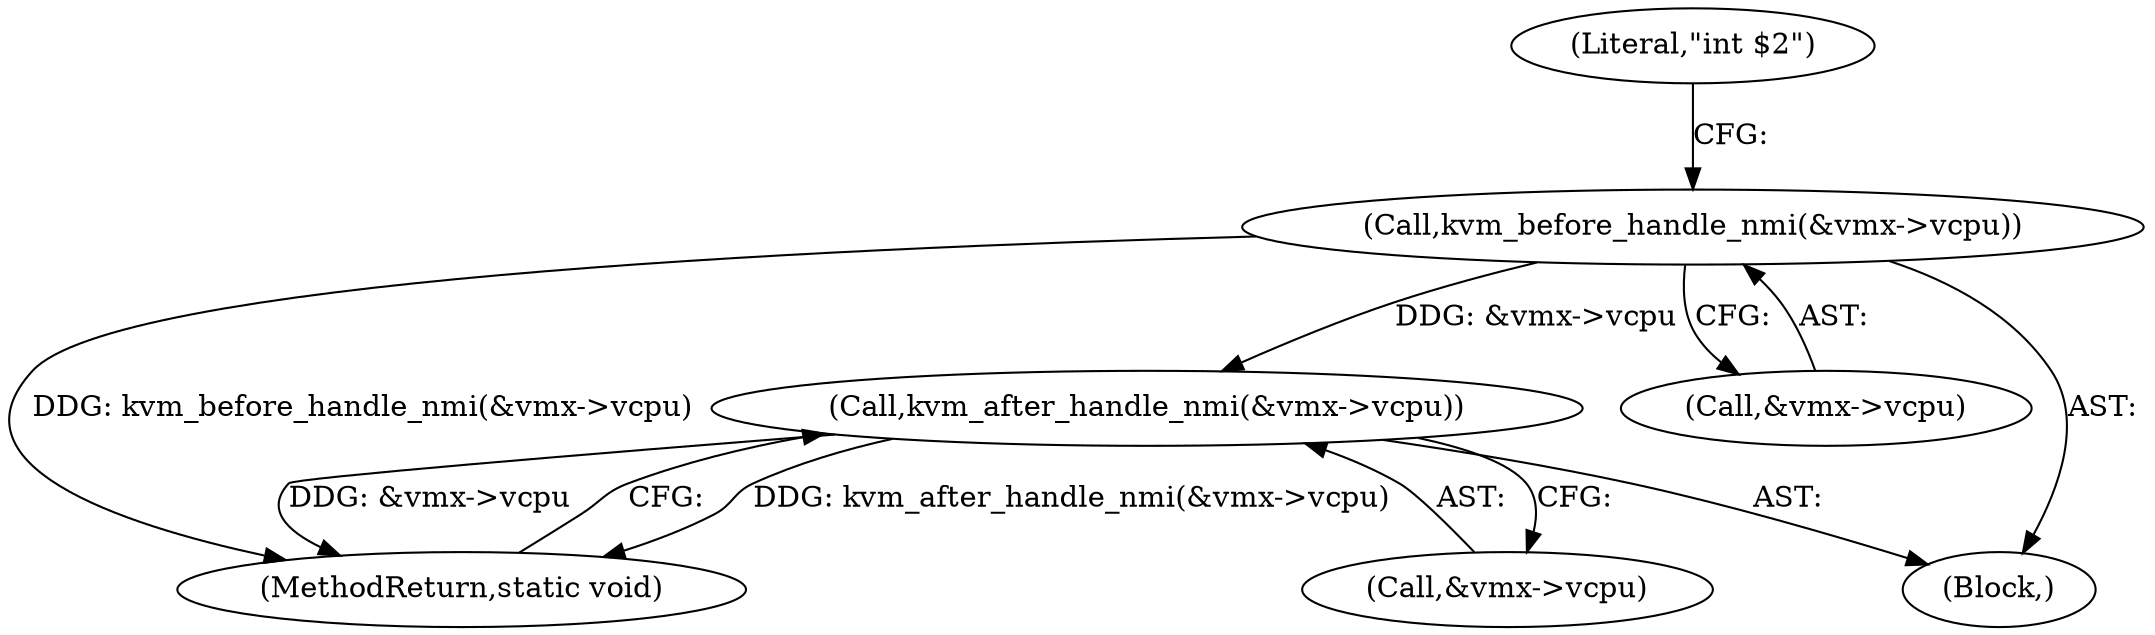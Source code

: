 digraph "0_linux_ef85b67385436ddc1998f45f1d6a210f935b3388_2@pointer" {
"1000139" [label="(Call,kvm_before_handle_nmi(&vmx->vcpu))"];
"1000146" [label="(Call,kvm_after_handle_nmi(&vmx->vcpu))"];
"1000138" [label="(Block,)"];
"1000147" [label="(Call,&vmx->vcpu)"];
"1000139" [label="(Call,kvm_before_handle_nmi(&vmx->vcpu))"];
"1000146" [label="(Call,kvm_after_handle_nmi(&vmx->vcpu))"];
"1000140" [label="(Call,&vmx->vcpu)"];
"1000145" [label="(Literal,\"int $2\")"];
"1000151" [label="(MethodReturn,static void)"];
"1000139" -> "1000138"  [label="AST: "];
"1000139" -> "1000140"  [label="CFG: "];
"1000140" -> "1000139"  [label="AST: "];
"1000145" -> "1000139"  [label="CFG: "];
"1000139" -> "1000151"  [label="DDG: kvm_before_handle_nmi(&vmx->vcpu)"];
"1000139" -> "1000146"  [label="DDG: &vmx->vcpu"];
"1000146" -> "1000138"  [label="AST: "];
"1000146" -> "1000147"  [label="CFG: "];
"1000147" -> "1000146"  [label="AST: "];
"1000151" -> "1000146"  [label="CFG: "];
"1000146" -> "1000151"  [label="DDG: kvm_after_handle_nmi(&vmx->vcpu)"];
"1000146" -> "1000151"  [label="DDG: &vmx->vcpu"];
}
